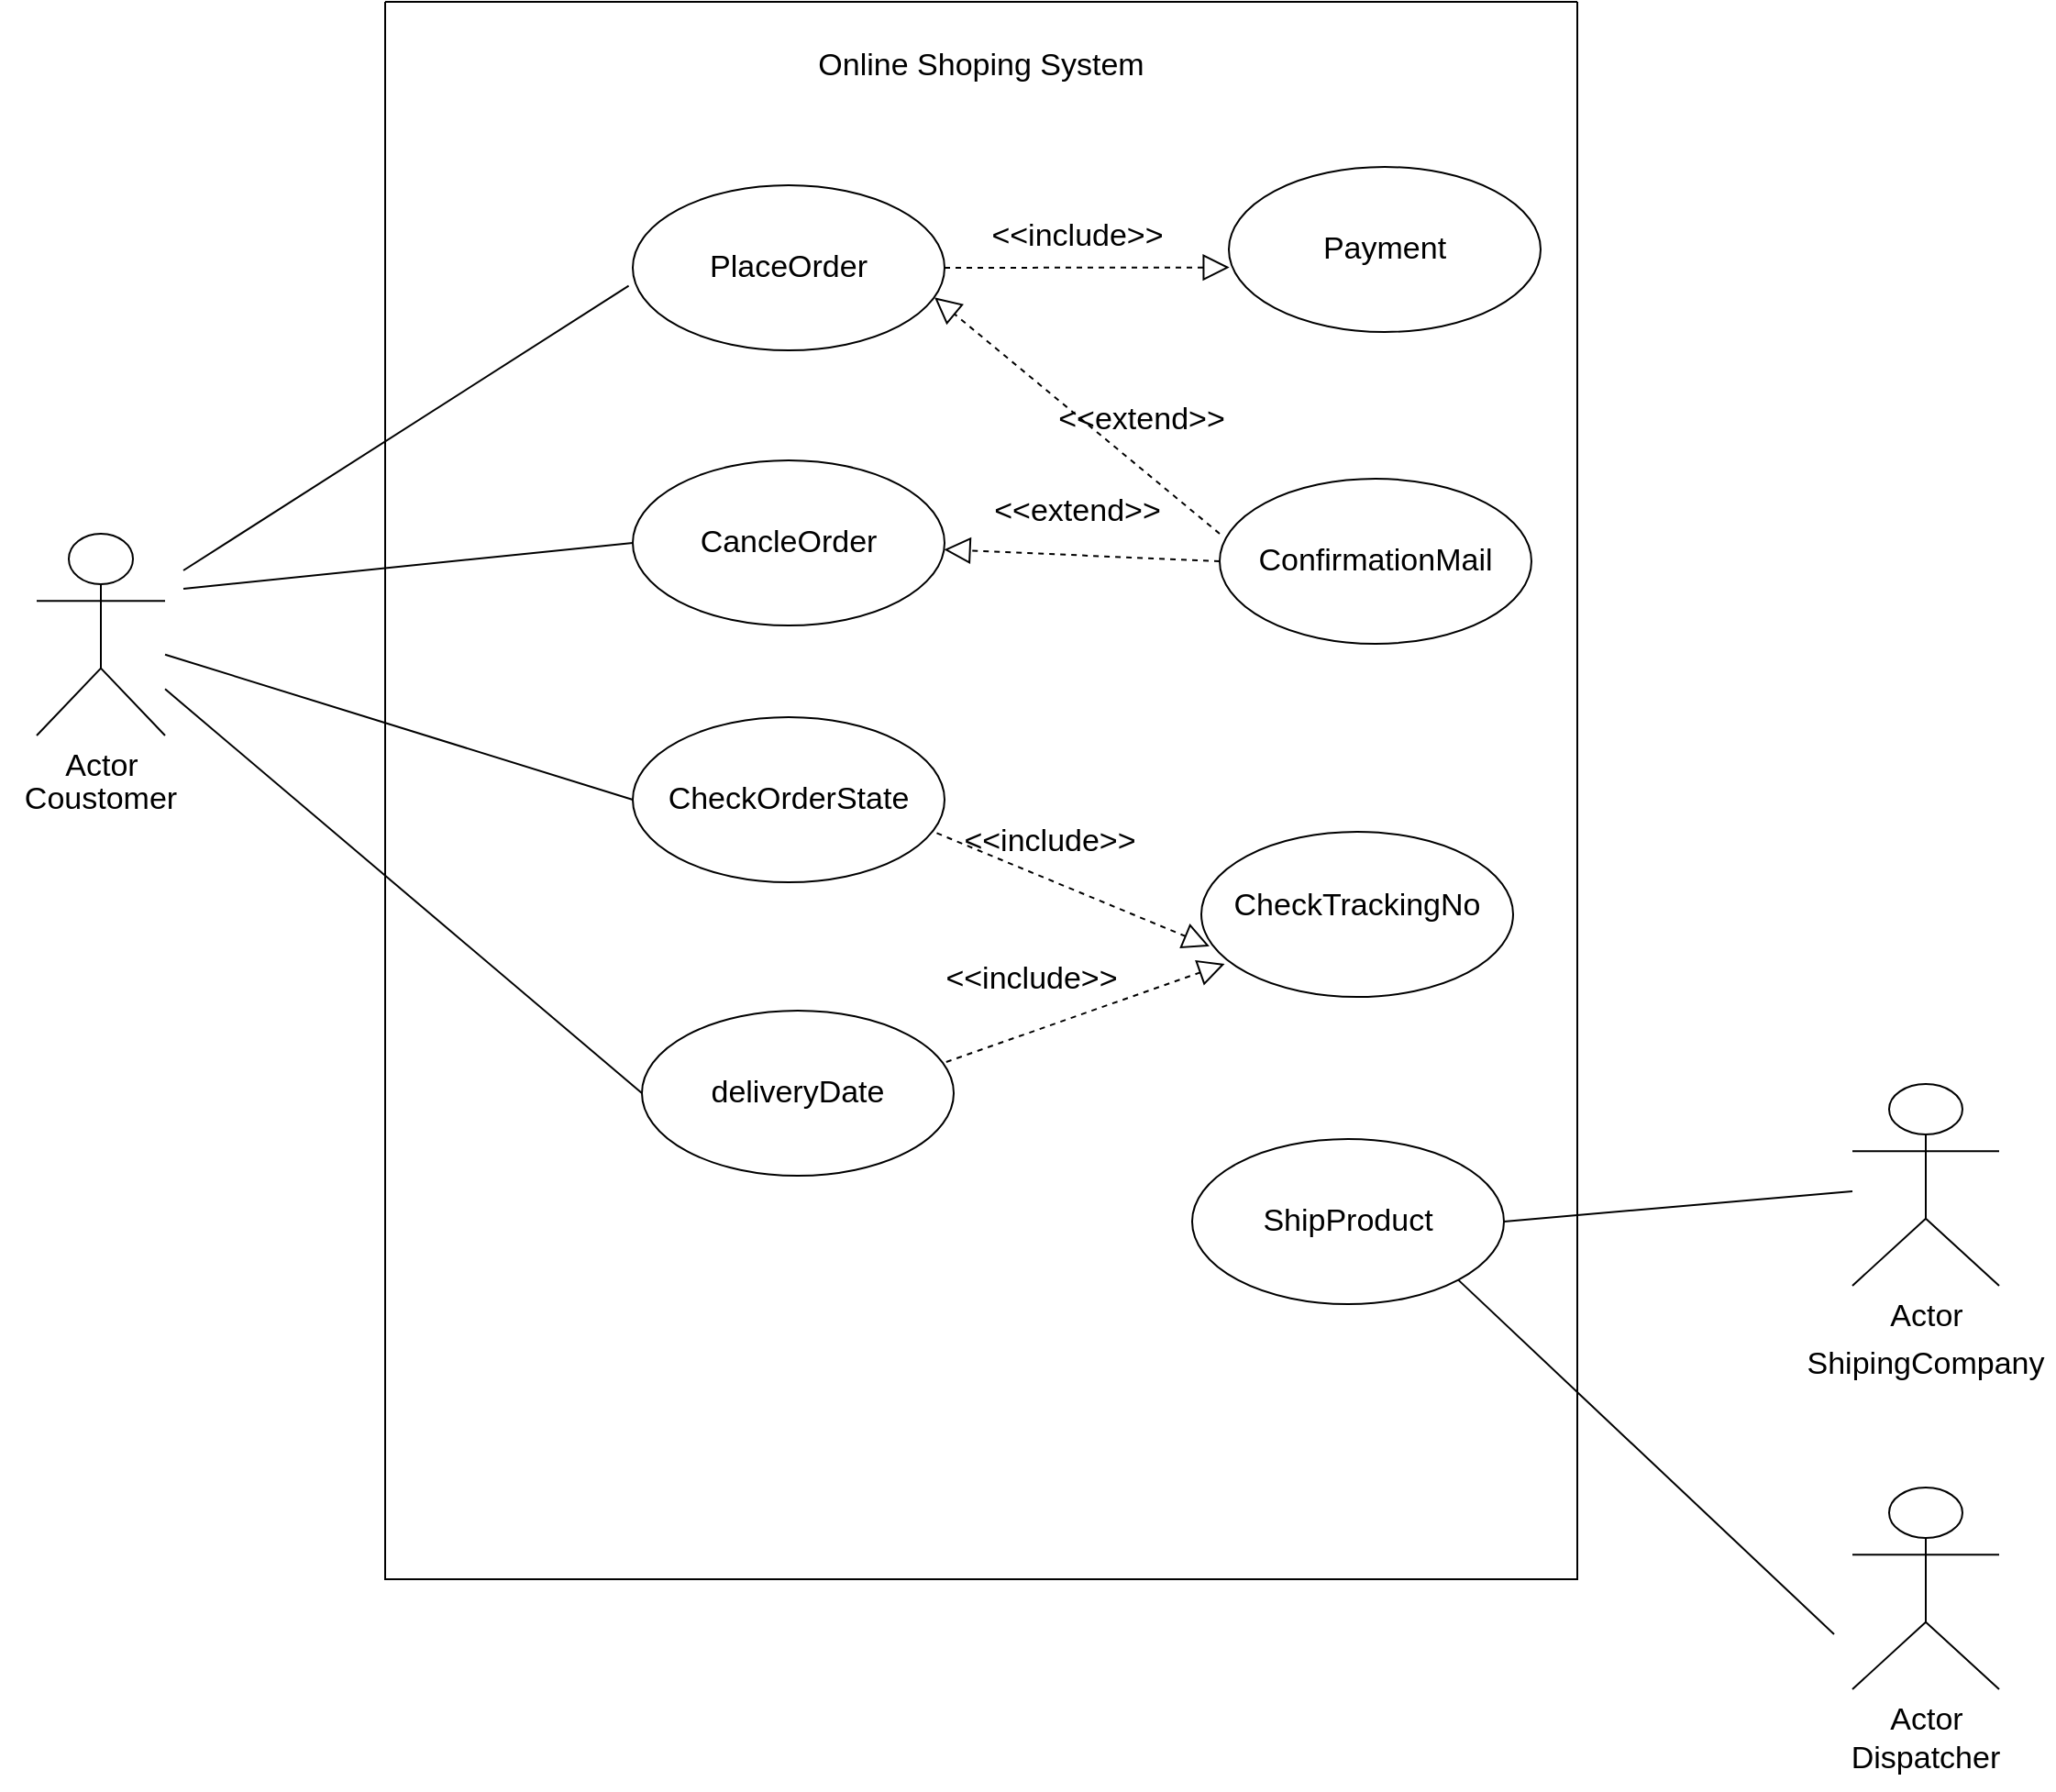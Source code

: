 <mxfile>
    <diagram id="QZ3v5f-x0C5IyLKiLpOS" name="Page-1">
        <mxGraphModel dx="2070" dy="2047" grid="1" gridSize="10" guides="1" tooltips="1" connect="1" arrows="1" fold="0" page="1" pageScale="1" pageWidth="850" pageHeight="1100" math="0" shadow="0">
            <root>
                <mxCell id="0"/>
                <mxCell id="1" parent="0"/>
                <mxCell id="2" value="" style="swimlane;startSize=0;" parent="1" vertex="1">
                    <mxGeometry x="100" y="-210" width="650" height="860" as="geometry"/>
                </mxCell>
                <mxCell id="3" value="" style="ellipse;whiteSpace=wrap;html=1;" parent="2" vertex="1">
                    <mxGeometry x="135" y="100" width="170" height="90" as="geometry"/>
                </mxCell>
                <mxCell id="4" value="PlaceOrder" style="text;strokeColor=none;align=center;fillColor=none;html=1;verticalAlign=middle;whiteSpace=wrap;rounded=0;fontSize=17;" parent="2" vertex="1">
                    <mxGeometry x="160" y="127.5" width="120" height="35" as="geometry"/>
                </mxCell>
                <mxCell id="6" value="Online Shoping System" style="text;strokeColor=none;align=center;fillColor=none;html=1;verticalAlign=middle;whiteSpace=wrap;rounded=0;fontSize=17;" parent="2" vertex="1">
                    <mxGeometry x="210" y="20" width="230" height="30" as="geometry"/>
                </mxCell>
                <mxCell id="8" value="" style="ellipse;whiteSpace=wrap;html=1;" parent="2" vertex="1">
                    <mxGeometry x="135" y="250" width="170" height="90" as="geometry"/>
                </mxCell>
                <mxCell id="9" value="CancleOrder" style="text;strokeColor=none;align=center;fillColor=none;html=1;verticalAlign=middle;whiteSpace=wrap;rounded=0;fontSize=17;" parent="2" vertex="1">
                    <mxGeometry x="160" y="277.5" width="120" height="35" as="geometry"/>
                </mxCell>
                <mxCell id="10" value="" style="ellipse;whiteSpace=wrap;html=1;" parent="2" vertex="1">
                    <mxGeometry x="135" y="390" width="170" height="90" as="geometry"/>
                </mxCell>
                <mxCell id="11" value="CheckOrderState" style="text;strokeColor=none;align=center;fillColor=none;html=1;verticalAlign=middle;whiteSpace=wrap;rounded=0;fontSize=17;" parent="2" vertex="1">
                    <mxGeometry x="150" y="417.5" width="140" height="35" as="geometry"/>
                </mxCell>
                <mxCell id="18" value="" style="ellipse;whiteSpace=wrap;html=1;" parent="2" vertex="1">
                    <mxGeometry x="445" y="452.5" width="170" height="90" as="geometry"/>
                </mxCell>
                <mxCell id="19" value="CheckTrackingNo" style="text;strokeColor=none;align=center;fillColor=none;html=1;verticalAlign=middle;whiteSpace=wrap;rounded=0;fontSize=17;" parent="2" vertex="1">
                    <mxGeometry x="465" y="475" width="130" height="35" as="geometry"/>
                </mxCell>
                <mxCell id="20" value="" style="endArrow=block;dashed=1;endFill=0;endSize=12;html=1;fontSize=17;exitX=0.975;exitY=0.702;exitDx=0;exitDy=0;exitPerimeter=0;entryX=0.026;entryY=0.693;entryDx=0;entryDy=0;entryPerimeter=0;" parent="2" source="10" target="18" edge="1">
                    <mxGeometry width="160" relative="1" as="geometry">
                        <mxPoint x="461.14" y="298.02" as="sourcePoint"/>
                        <mxPoint x="315" y="445" as="targetPoint"/>
                    </mxGeometry>
                </mxCell>
                <mxCell id="24" value="&amp;lt;&amp;lt;include&amp;gt;&amp;gt;" style="text;strokeColor=none;align=center;fillColor=none;html=1;verticalAlign=middle;whiteSpace=wrap;rounded=0;fontSize=17;" parent="2" vertex="1">
                    <mxGeometry x="320" y="440" width="85" height="35" as="geometry"/>
                </mxCell>
                <mxCell id="25" value="" style="ellipse;whiteSpace=wrap;html=1;" parent="2" vertex="1">
                    <mxGeometry x="460" y="90" width="170" height="90" as="geometry"/>
                </mxCell>
                <mxCell id="26" value="Payment" style="text;strokeColor=none;align=center;fillColor=none;html=1;verticalAlign=middle;whiteSpace=wrap;rounded=0;fontSize=17;" parent="2" vertex="1">
                    <mxGeometry x="480" y="117.5" width="130" height="35" as="geometry"/>
                </mxCell>
                <mxCell id="27" value="" style="endArrow=block;dashed=1;endFill=0;endSize=12;html=1;fontSize=17;exitX=1;exitY=0.5;exitDx=0;exitDy=0;entryX=0.002;entryY=0.609;entryDx=0;entryDy=0;entryPerimeter=0;" parent="2" source="3" target="25" edge="1">
                    <mxGeometry width="160" relative="1" as="geometry">
                        <mxPoint x="309.22" y="178.76" as="sourcePoint"/>
                        <mxPoint x="462.72" y="269.31" as="targetPoint"/>
                    </mxGeometry>
                </mxCell>
                <mxCell id="29" value="&amp;lt;&amp;lt;include&amp;gt;&amp;gt;" style="text;strokeColor=none;align=center;fillColor=none;html=1;verticalAlign=middle;whiteSpace=wrap;rounded=0;fontSize=17;" parent="2" vertex="1">
                    <mxGeometry x="335" y="110" width="85" height="35" as="geometry"/>
                </mxCell>
                <mxCell id="31" value="" style="ellipse;whiteSpace=wrap;html=1;" parent="2" vertex="1">
                    <mxGeometry x="140" y="550" width="170" height="90" as="geometry"/>
                </mxCell>
                <mxCell id="32" value="deliveryDate" style="text;strokeColor=none;align=center;fillColor=none;html=1;verticalAlign=middle;whiteSpace=wrap;rounded=0;fontSize=17;" parent="2" vertex="1">
                    <mxGeometry x="155" y="577.5" width="140" height="35" as="geometry"/>
                </mxCell>
                <mxCell id="34" value="" style="ellipse;whiteSpace=wrap;html=1;" parent="2" vertex="1">
                    <mxGeometry x="455" y="260" width="170" height="90" as="geometry"/>
                </mxCell>
                <mxCell id="35" value="ConfirmationMail" style="text;strokeColor=none;align=center;fillColor=none;html=1;verticalAlign=middle;whiteSpace=wrap;rounded=0;fontSize=17;" parent="2" vertex="1">
                    <mxGeometry x="470" y="287.5" width="140" height="35" as="geometry"/>
                </mxCell>
                <mxCell id="36" value="" style="endArrow=block;dashed=1;endFill=0;endSize=12;html=1;fontSize=17;exitX=0.976;exitY=0.311;exitDx=0;exitDy=0;exitPerimeter=0;entryX=0.075;entryY=0.8;entryDx=0;entryDy=0;entryPerimeter=0;" parent="2" source="31" target="18" edge="1">
                    <mxGeometry width="160" relative="1" as="geometry">
                        <mxPoint x="310.75" y="463.18" as="sourcePoint"/>
                        <mxPoint x="424.42" y="502.37" as="targetPoint"/>
                    </mxGeometry>
                </mxCell>
                <mxCell id="37" value="&amp;lt;&amp;lt;include&amp;gt;&amp;gt;" style="text;strokeColor=none;align=center;fillColor=none;html=1;verticalAlign=middle;whiteSpace=wrap;rounded=0;fontSize=17;" parent="2" vertex="1">
                    <mxGeometry x="310" y="515" width="85" height="35" as="geometry"/>
                </mxCell>
                <mxCell id="39" value="" style="endArrow=block;dashed=1;endFill=0;endSize=12;html=1;fontSize=17;exitX=0;exitY=0.5;exitDx=0;exitDy=0;" parent="2" source="34" target="8" edge="1">
                    <mxGeometry width="160" relative="1" as="geometry">
                        <mxPoint x="315" y="155" as="sourcePoint"/>
                        <mxPoint x="470.34" y="154.81" as="targetPoint"/>
                    </mxGeometry>
                </mxCell>
                <mxCell id="40" value="" style="endArrow=block;dashed=1;endFill=0;endSize=12;html=1;fontSize=17;exitX=0;exitY=0.333;exitDx=0;exitDy=0;exitPerimeter=0;entryX=0.968;entryY=0.68;entryDx=0;entryDy=0;entryPerimeter=0;" parent="2" source="34" target="3" edge="1">
                    <mxGeometry width="160" relative="1" as="geometry">
                        <mxPoint x="450" y="305" as="sourcePoint"/>
                        <mxPoint x="315" y="305" as="targetPoint"/>
                    </mxGeometry>
                </mxCell>
                <mxCell id="41" value="&amp;lt;&amp;lt;extend&amp;gt;&amp;gt;" style="text;strokeColor=none;align=center;fillColor=none;html=1;verticalAlign=middle;whiteSpace=wrap;rounded=0;fontSize=17;" parent="2" vertex="1">
                    <mxGeometry x="370" y="210" width="85" height="35" as="geometry"/>
                </mxCell>
                <mxCell id="42" value="&amp;lt;&amp;lt;extend&amp;gt;&amp;gt;" style="text;strokeColor=none;align=center;fillColor=none;html=1;verticalAlign=middle;whiteSpace=wrap;rounded=0;fontSize=17;" parent="2" vertex="1">
                    <mxGeometry x="335" y="260" width="85" height="35" as="geometry"/>
                </mxCell>
                <mxCell id="43" value="" style="ellipse;whiteSpace=wrap;html=1;" parent="2" vertex="1">
                    <mxGeometry x="440" y="620" width="170" height="90" as="geometry"/>
                </mxCell>
                <mxCell id="45" value="ShipProduct" style="text;strokeColor=none;align=center;fillColor=none;html=1;verticalAlign=middle;whiteSpace=wrap;rounded=0;fontSize=17;" parent="2" vertex="1">
                    <mxGeometry x="455" y="647.5" width="140" height="35" as="geometry"/>
                </mxCell>
                <mxCell id="46" value="Actor" style="shape=umlActor;verticalLabelPosition=bottom;verticalAlign=top;html=1;outlineConnect=0;fontSize=17;" parent="1" vertex="1">
                    <mxGeometry x="-90" y="80" width="70" height="110" as="geometry"/>
                </mxCell>
                <mxCell id="47" value="" style="endArrow=none;html=1;fontSize=17;entryX=0;entryY=0.5;entryDx=0;entryDy=0;" parent="1" source="46" target="10" edge="1">
                    <mxGeometry width="50" height="50" relative="1" as="geometry">
                        <mxPoint x="220" y="340" as="sourcePoint"/>
                        <mxPoint x="270" y="290" as="targetPoint"/>
                    </mxGeometry>
                </mxCell>
                <mxCell id="48" value="" style="endArrow=none;html=1;fontSize=17;entryX=0;entryY=0.5;entryDx=0;entryDy=0;" parent="1" source="46" target="31" edge="1">
                    <mxGeometry width="50" height="50" relative="1" as="geometry">
                        <mxPoint x="-10" y="126.389" as="sourcePoint"/>
                        <mxPoint x="245" y="235" as="targetPoint"/>
                    </mxGeometry>
                </mxCell>
                <mxCell id="49" value="" style="endArrow=none;html=1;fontSize=17;entryX=0;entryY=0.5;entryDx=0;entryDy=0;" parent="1" target="8" edge="1">
                    <mxGeometry width="50" height="50" relative="1" as="geometry">
                        <mxPoint x="-10" y="110" as="sourcePoint"/>
                        <mxPoint x="245" y="235" as="targetPoint"/>
                    </mxGeometry>
                </mxCell>
                <mxCell id="50" value="" style="endArrow=none;html=1;fontSize=17;entryX=-0.013;entryY=0.609;entryDx=0;entryDy=0;entryPerimeter=0;" parent="1" target="3" edge="1">
                    <mxGeometry width="50" height="50" relative="1" as="geometry">
                        <mxPoint x="-10" y="100" as="sourcePoint"/>
                        <mxPoint x="245" y="95" as="targetPoint"/>
                    </mxGeometry>
                </mxCell>
                <mxCell id="53" value="Coustomer" style="text;strokeColor=none;align=center;fillColor=none;html=1;verticalAlign=middle;whiteSpace=wrap;rounded=0;fontSize=17;" parent="1" vertex="1">
                    <mxGeometry x="-110" y="210" width="110" height="30" as="geometry"/>
                </mxCell>
                <mxCell id="54" value="Actor" style="shape=umlActor;verticalLabelPosition=bottom;verticalAlign=top;html=1;outlineConnect=0;fontSize=17;" parent="1" vertex="1">
                    <mxGeometry x="900" y="380" width="80" height="110" as="geometry"/>
                </mxCell>
                <mxCell id="55" value="Actor" style="shape=umlActor;verticalLabelPosition=bottom;verticalAlign=top;html=1;outlineConnect=0;fontSize=17;" parent="1" vertex="1">
                    <mxGeometry x="900" y="600" width="80" height="110" as="geometry"/>
                </mxCell>
                <mxCell id="56" value="ShipingCompany" style="text;strokeColor=none;align=center;fillColor=none;html=1;verticalAlign=middle;whiteSpace=wrap;rounded=0;fontSize=17;" parent="1" vertex="1">
                    <mxGeometry x="870" y="515" width="140" height="35" as="geometry"/>
                </mxCell>
                <mxCell id="57" value="Dispatcher" style="text;strokeColor=none;align=center;fillColor=none;html=1;verticalAlign=middle;whiteSpace=wrap;rounded=0;fontSize=17;" parent="1" vertex="1">
                    <mxGeometry x="870" y="730" width="140" height="35" as="geometry"/>
                </mxCell>
                <mxCell id="58" value="" style="endArrow=none;html=1;fontSize=17;exitX=1;exitY=0.5;exitDx=0;exitDy=0;" parent="1" source="43" target="54" edge="1">
                    <mxGeometry width="50" height="50" relative="1" as="geometry">
                        <mxPoint x="910" y="590" as="sourcePoint"/>
                        <mxPoint x="960" y="540" as="targetPoint"/>
                    </mxGeometry>
                </mxCell>
                <mxCell id="59" value="" style="endArrow=none;html=1;fontSize=17;exitX=1;exitY=1;exitDx=0;exitDy=0;" parent="1" source="43" edge="1">
                    <mxGeometry width="50" height="50" relative="1" as="geometry">
                        <mxPoint x="910" y="590" as="sourcePoint"/>
                        <mxPoint x="890" y="680" as="targetPoint"/>
                    </mxGeometry>
                </mxCell>
            </root>
        </mxGraphModel>
    </diagram>
</mxfile>
